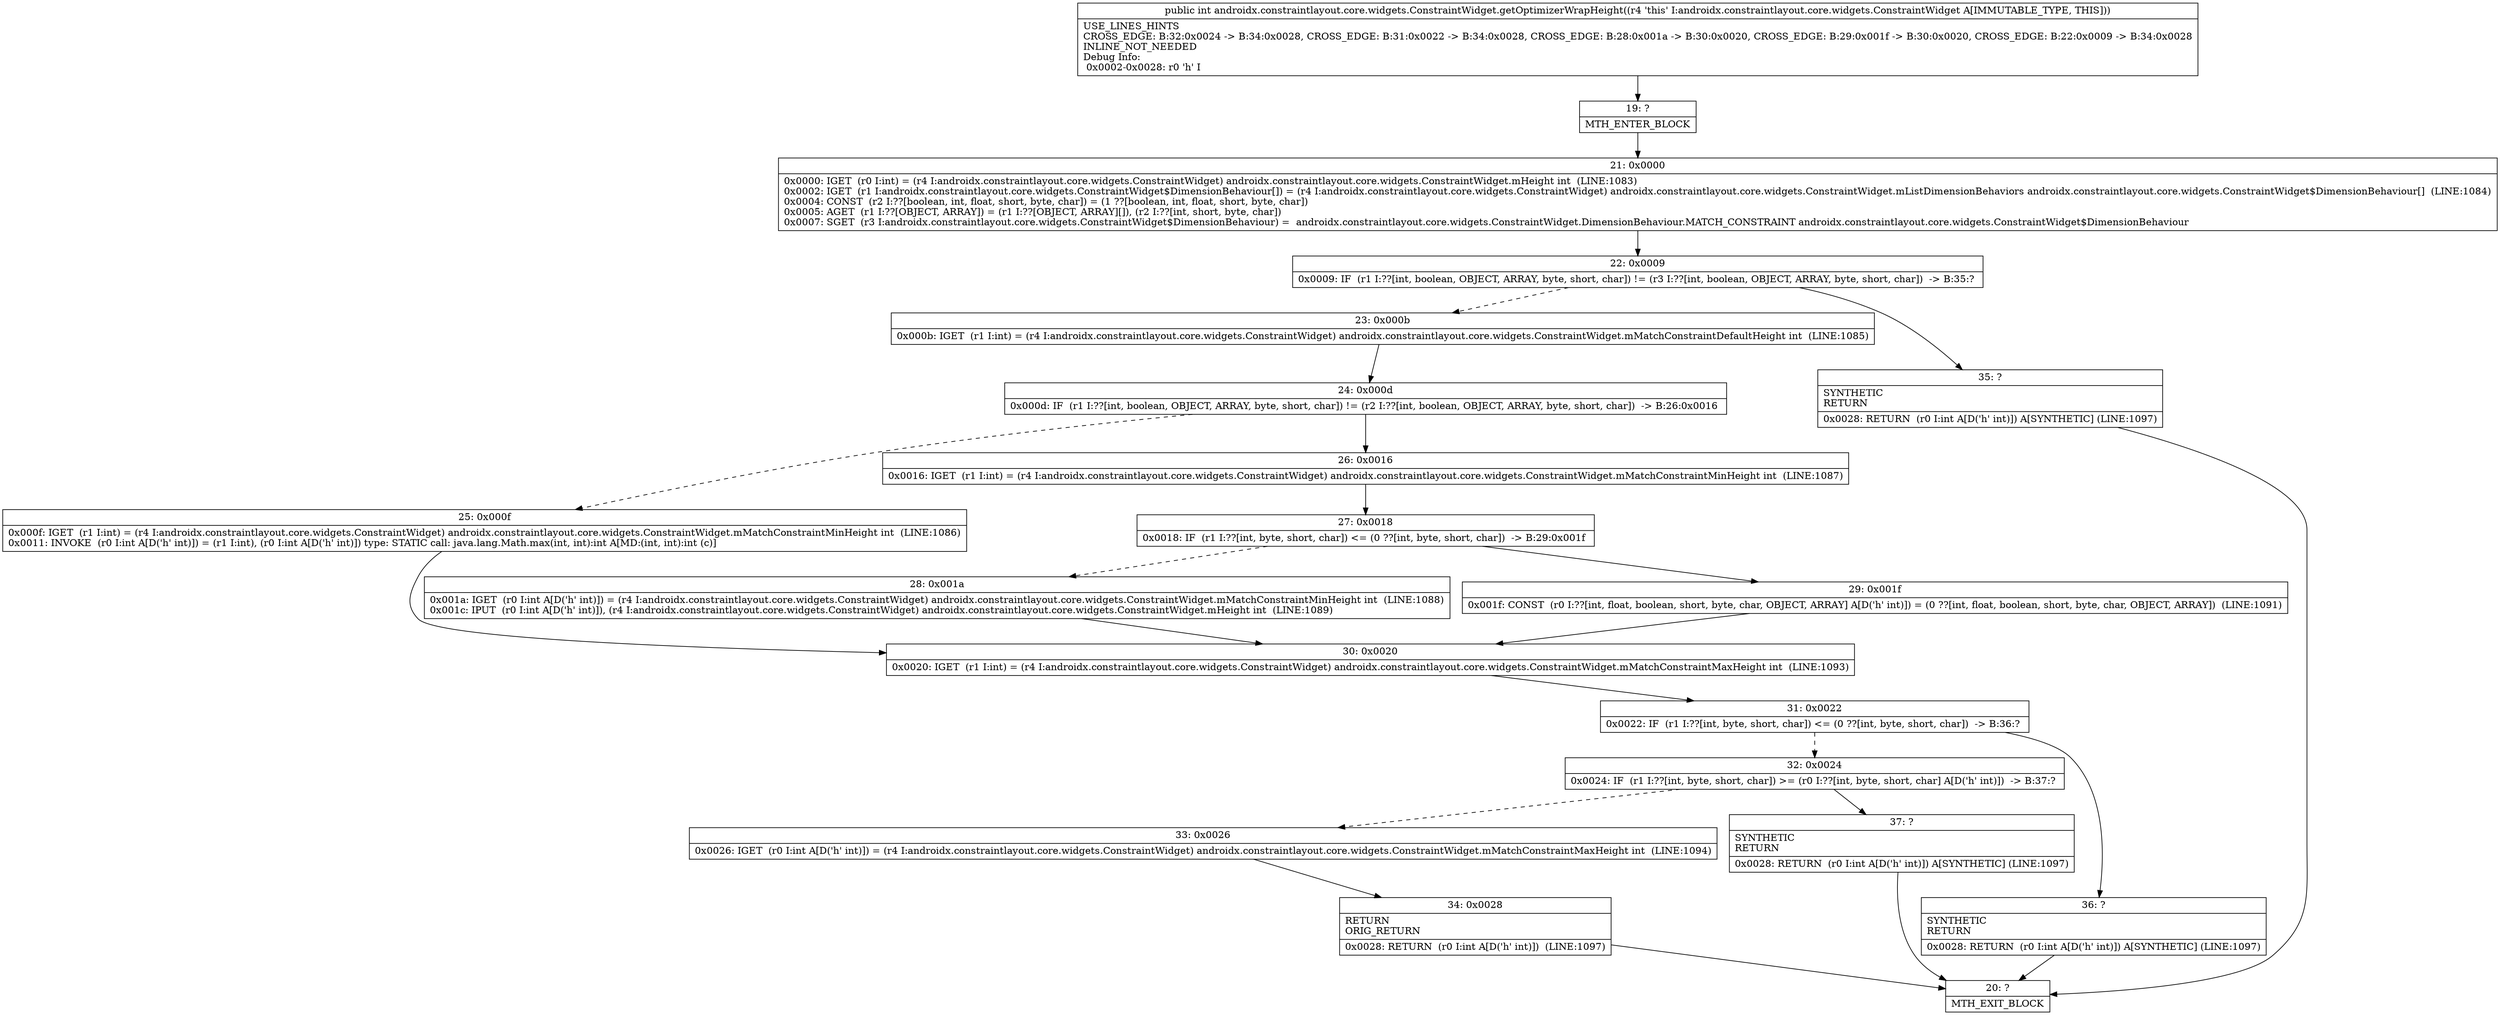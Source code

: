 digraph "CFG forandroidx.constraintlayout.core.widgets.ConstraintWidget.getOptimizerWrapHeight()I" {
Node_19 [shape=record,label="{19\:\ ?|MTH_ENTER_BLOCK\l}"];
Node_21 [shape=record,label="{21\:\ 0x0000|0x0000: IGET  (r0 I:int) = (r4 I:androidx.constraintlayout.core.widgets.ConstraintWidget) androidx.constraintlayout.core.widgets.ConstraintWidget.mHeight int  (LINE:1083)\l0x0002: IGET  (r1 I:androidx.constraintlayout.core.widgets.ConstraintWidget$DimensionBehaviour[]) = (r4 I:androidx.constraintlayout.core.widgets.ConstraintWidget) androidx.constraintlayout.core.widgets.ConstraintWidget.mListDimensionBehaviors androidx.constraintlayout.core.widgets.ConstraintWidget$DimensionBehaviour[]  (LINE:1084)\l0x0004: CONST  (r2 I:??[boolean, int, float, short, byte, char]) = (1 ??[boolean, int, float, short, byte, char]) \l0x0005: AGET  (r1 I:??[OBJECT, ARRAY]) = (r1 I:??[OBJECT, ARRAY][]), (r2 I:??[int, short, byte, char]) \l0x0007: SGET  (r3 I:androidx.constraintlayout.core.widgets.ConstraintWidget$DimensionBehaviour) =  androidx.constraintlayout.core.widgets.ConstraintWidget.DimensionBehaviour.MATCH_CONSTRAINT androidx.constraintlayout.core.widgets.ConstraintWidget$DimensionBehaviour \l}"];
Node_22 [shape=record,label="{22\:\ 0x0009|0x0009: IF  (r1 I:??[int, boolean, OBJECT, ARRAY, byte, short, char]) != (r3 I:??[int, boolean, OBJECT, ARRAY, byte, short, char])  \-\> B:35:? \l}"];
Node_23 [shape=record,label="{23\:\ 0x000b|0x000b: IGET  (r1 I:int) = (r4 I:androidx.constraintlayout.core.widgets.ConstraintWidget) androidx.constraintlayout.core.widgets.ConstraintWidget.mMatchConstraintDefaultHeight int  (LINE:1085)\l}"];
Node_24 [shape=record,label="{24\:\ 0x000d|0x000d: IF  (r1 I:??[int, boolean, OBJECT, ARRAY, byte, short, char]) != (r2 I:??[int, boolean, OBJECT, ARRAY, byte, short, char])  \-\> B:26:0x0016 \l}"];
Node_25 [shape=record,label="{25\:\ 0x000f|0x000f: IGET  (r1 I:int) = (r4 I:androidx.constraintlayout.core.widgets.ConstraintWidget) androidx.constraintlayout.core.widgets.ConstraintWidget.mMatchConstraintMinHeight int  (LINE:1086)\l0x0011: INVOKE  (r0 I:int A[D('h' int)]) = (r1 I:int), (r0 I:int A[D('h' int)]) type: STATIC call: java.lang.Math.max(int, int):int A[MD:(int, int):int (c)]\l}"];
Node_30 [shape=record,label="{30\:\ 0x0020|0x0020: IGET  (r1 I:int) = (r4 I:androidx.constraintlayout.core.widgets.ConstraintWidget) androidx.constraintlayout.core.widgets.ConstraintWidget.mMatchConstraintMaxHeight int  (LINE:1093)\l}"];
Node_31 [shape=record,label="{31\:\ 0x0022|0x0022: IF  (r1 I:??[int, byte, short, char]) \<= (0 ??[int, byte, short, char])  \-\> B:36:? \l}"];
Node_32 [shape=record,label="{32\:\ 0x0024|0x0024: IF  (r1 I:??[int, byte, short, char]) \>= (r0 I:??[int, byte, short, char] A[D('h' int)])  \-\> B:37:? \l}"];
Node_33 [shape=record,label="{33\:\ 0x0026|0x0026: IGET  (r0 I:int A[D('h' int)]) = (r4 I:androidx.constraintlayout.core.widgets.ConstraintWidget) androidx.constraintlayout.core.widgets.ConstraintWidget.mMatchConstraintMaxHeight int  (LINE:1094)\l}"];
Node_34 [shape=record,label="{34\:\ 0x0028|RETURN\lORIG_RETURN\l|0x0028: RETURN  (r0 I:int A[D('h' int)])  (LINE:1097)\l}"];
Node_20 [shape=record,label="{20\:\ ?|MTH_EXIT_BLOCK\l}"];
Node_37 [shape=record,label="{37\:\ ?|SYNTHETIC\lRETURN\l|0x0028: RETURN  (r0 I:int A[D('h' int)]) A[SYNTHETIC] (LINE:1097)\l}"];
Node_36 [shape=record,label="{36\:\ ?|SYNTHETIC\lRETURN\l|0x0028: RETURN  (r0 I:int A[D('h' int)]) A[SYNTHETIC] (LINE:1097)\l}"];
Node_26 [shape=record,label="{26\:\ 0x0016|0x0016: IGET  (r1 I:int) = (r4 I:androidx.constraintlayout.core.widgets.ConstraintWidget) androidx.constraintlayout.core.widgets.ConstraintWidget.mMatchConstraintMinHeight int  (LINE:1087)\l}"];
Node_27 [shape=record,label="{27\:\ 0x0018|0x0018: IF  (r1 I:??[int, byte, short, char]) \<= (0 ??[int, byte, short, char])  \-\> B:29:0x001f \l}"];
Node_28 [shape=record,label="{28\:\ 0x001a|0x001a: IGET  (r0 I:int A[D('h' int)]) = (r4 I:androidx.constraintlayout.core.widgets.ConstraintWidget) androidx.constraintlayout.core.widgets.ConstraintWidget.mMatchConstraintMinHeight int  (LINE:1088)\l0x001c: IPUT  (r0 I:int A[D('h' int)]), (r4 I:androidx.constraintlayout.core.widgets.ConstraintWidget) androidx.constraintlayout.core.widgets.ConstraintWidget.mHeight int  (LINE:1089)\l}"];
Node_29 [shape=record,label="{29\:\ 0x001f|0x001f: CONST  (r0 I:??[int, float, boolean, short, byte, char, OBJECT, ARRAY] A[D('h' int)]) = (0 ??[int, float, boolean, short, byte, char, OBJECT, ARRAY])  (LINE:1091)\l}"];
Node_35 [shape=record,label="{35\:\ ?|SYNTHETIC\lRETURN\l|0x0028: RETURN  (r0 I:int A[D('h' int)]) A[SYNTHETIC] (LINE:1097)\l}"];
MethodNode[shape=record,label="{public int androidx.constraintlayout.core.widgets.ConstraintWidget.getOptimizerWrapHeight((r4 'this' I:androidx.constraintlayout.core.widgets.ConstraintWidget A[IMMUTABLE_TYPE, THIS]))  | USE_LINES_HINTS\lCROSS_EDGE: B:32:0x0024 \-\> B:34:0x0028, CROSS_EDGE: B:31:0x0022 \-\> B:34:0x0028, CROSS_EDGE: B:28:0x001a \-\> B:30:0x0020, CROSS_EDGE: B:29:0x001f \-\> B:30:0x0020, CROSS_EDGE: B:22:0x0009 \-\> B:34:0x0028\lINLINE_NOT_NEEDED\lDebug Info:\l  0x0002\-0x0028: r0 'h' I\l}"];
MethodNode -> Node_19;Node_19 -> Node_21;
Node_21 -> Node_22;
Node_22 -> Node_23[style=dashed];
Node_22 -> Node_35;
Node_23 -> Node_24;
Node_24 -> Node_25[style=dashed];
Node_24 -> Node_26;
Node_25 -> Node_30;
Node_30 -> Node_31;
Node_31 -> Node_32[style=dashed];
Node_31 -> Node_36;
Node_32 -> Node_33[style=dashed];
Node_32 -> Node_37;
Node_33 -> Node_34;
Node_34 -> Node_20;
Node_37 -> Node_20;
Node_36 -> Node_20;
Node_26 -> Node_27;
Node_27 -> Node_28[style=dashed];
Node_27 -> Node_29;
Node_28 -> Node_30;
Node_29 -> Node_30;
Node_35 -> Node_20;
}

